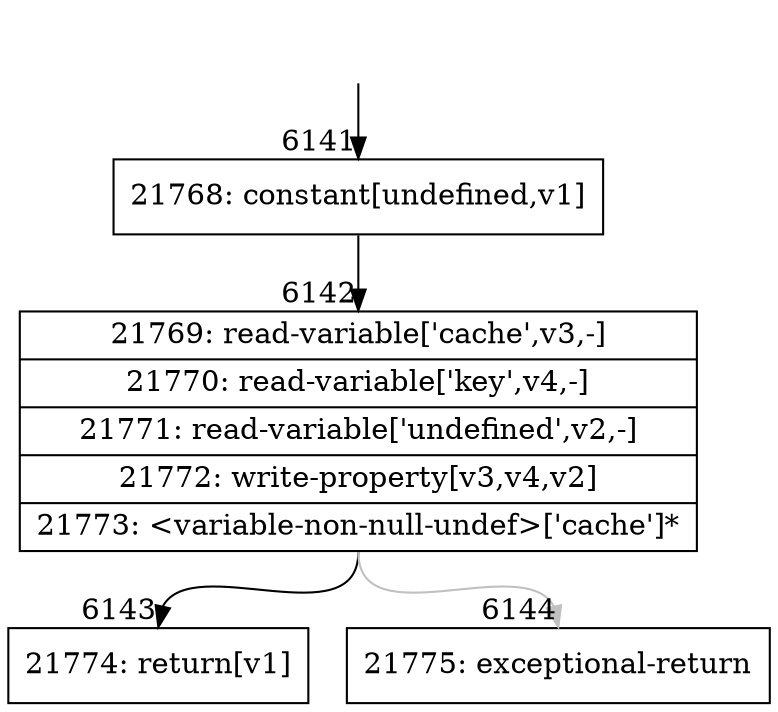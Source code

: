 digraph {
rankdir="TD"
BB_entry492[shape=none,label=""];
BB_entry492 -> BB6141 [tailport=s, headport=n, headlabel="    6141"]
BB6141 [shape=record label="{21768: constant[undefined,v1]}" ] 
BB6141 -> BB6142 [tailport=s, headport=n, headlabel="      6142"]
BB6142 [shape=record label="{21769: read-variable['cache',v3,-]|21770: read-variable['key',v4,-]|21771: read-variable['undefined',v2,-]|21772: write-property[v3,v4,v2]|21773: \<variable-non-null-undef\>['cache']*}" ] 
BB6142 -> BB6143 [tailport=s, headport=n, headlabel="      6143"]
BB6142 -> BB6144 [tailport=s, headport=n, color=gray, headlabel="      6144"]
BB6143 [shape=record label="{21774: return[v1]}" ] 
BB6144 [shape=record label="{21775: exceptional-return}" ] 
//#$~ 11198
}
